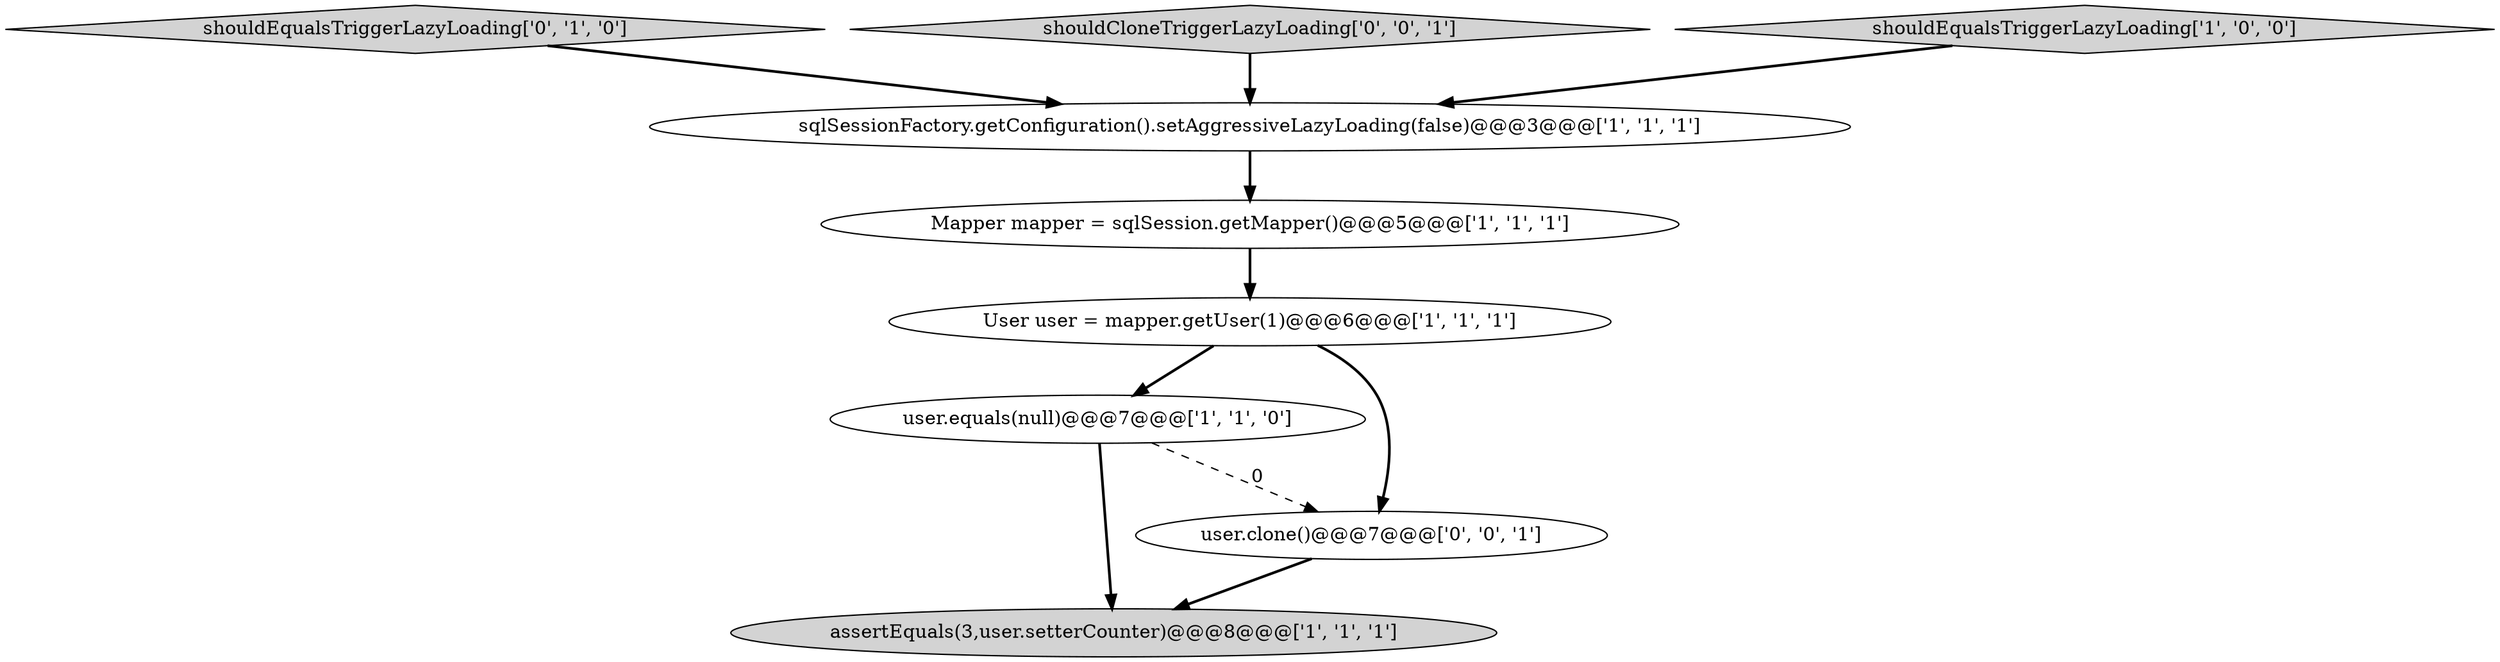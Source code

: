 digraph {
4 [style = filled, label = "sqlSessionFactory.getConfiguration().setAggressiveLazyLoading(false)@@@3@@@['1', '1', '1']", fillcolor = white, shape = ellipse image = "AAA0AAABBB1BBB"];
1 [style = filled, label = "Mapper mapper = sqlSession.getMapper()@@@5@@@['1', '1', '1']", fillcolor = white, shape = ellipse image = "AAA0AAABBB1BBB"];
6 [style = filled, label = "shouldEqualsTriggerLazyLoading['0', '1', '0']", fillcolor = lightgray, shape = diamond image = "AAA0AAABBB2BBB"];
2 [style = filled, label = "assertEquals(3,user.setterCounter)@@@8@@@['1', '1', '1']", fillcolor = lightgray, shape = ellipse image = "AAA0AAABBB1BBB"];
8 [style = filled, label = "shouldCloneTriggerLazyLoading['0', '0', '1']", fillcolor = lightgray, shape = diamond image = "AAA0AAABBB3BBB"];
5 [style = filled, label = "shouldEqualsTriggerLazyLoading['1', '0', '0']", fillcolor = lightgray, shape = diamond image = "AAA0AAABBB1BBB"];
3 [style = filled, label = "user.equals(null)@@@7@@@['1', '1', '0']", fillcolor = white, shape = ellipse image = "AAA0AAABBB1BBB"];
0 [style = filled, label = "User user = mapper.getUser(1)@@@6@@@['1', '1', '1']", fillcolor = white, shape = ellipse image = "AAA0AAABBB1BBB"];
7 [style = filled, label = "user.clone()@@@7@@@['0', '0', '1']", fillcolor = white, shape = ellipse image = "AAA0AAABBB3BBB"];
0->3 [style = bold, label=""];
6->4 [style = bold, label=""];
4->1 [style = bold, label=""];
1->0 [style = bold, label=""];
8->4 [style = bold, label=""];
3->2 [style = bold, label=""];
3->7 [style = dashed, label="0"];
7->2 [style = bold, label=""];
5->4 [style = bold, label=""];
0->7 [style = bold, label=""];
}
